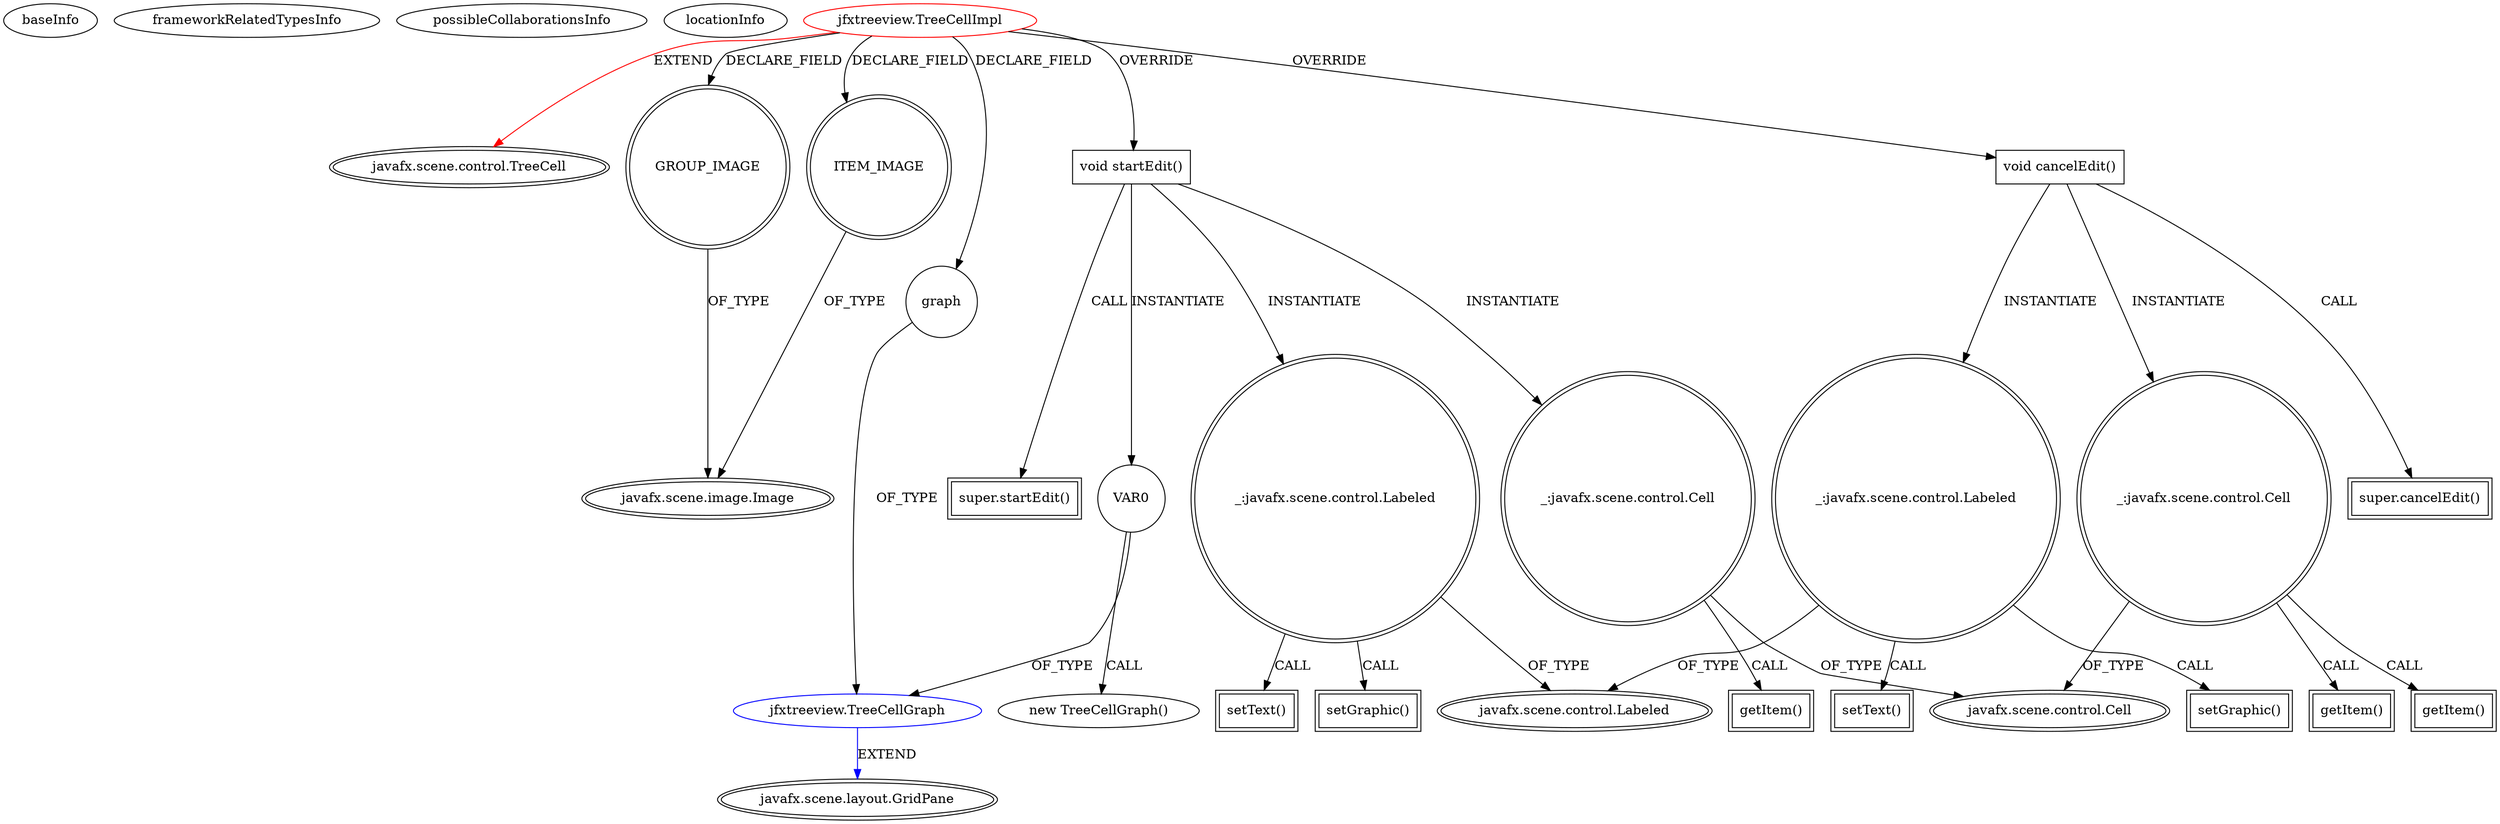 digraph {
baseInfo[graphId=4192,category="extension_graph",isAnonymous=false,possibleRelation=true]
frameworkRelatedTypesInfo[0="javafx.scene.control.TreeCell"]
possibleCollaborationsInfo[0="4192~OVERRIDING_METHOD_DECLARATION-INSTANTIATION-FIELD_DECLARATION-~javafx.scene.control.TreeCell ~javafx.scene.layout.GridPane ~false~false"]
locationInfo[projectName="sipadan2003-JFXTreeView201312",filePath="/sipadan2003-JFXTreeView201312/JFXTreeView201312-master/src/jfxtreeview/TreeCellImpl.java",contextSignature="TreeCellImpl",graphId="4192"]
0[label="jfxtreeview.TreeCellImpl",vertexType="ROOT_CLIENT_CLASS_DECLARATION",isFrameworkType=false,color=red]
1[label="javafx.scene.control.TreeCell",vertexType="FRAMEWORK_CLASS_TYPE",isFrameworkType=true,peripheries=2]
2[label="GROUP_IMAGE",vertexType="FIELD_DECLARATION",isFrameworkType=true,peripheries=2,shape=circle]
3[label="javafx.scene.image.Image",vertexType="FRAMEWORK_CLASS_TYPE",isFrameworkType=true,peripheries=2]
4[label="ITEM_IMAGE",vertexType="FIELD_DECLARATION",isFrameworkType=true,peripheries=2,shape=circle]
6[label="graph",vertexType="FIELD_DECLARATION",isFrameworkType=false,shape=circle]
7[label="jfxtreeview.TreeCellGraph",vertexType="REFERENCE_CLIENT_CLASS_DECLARATION",isFrameworkType=false,color=blue]
8[label="javafx.scene.layout.GridPane",vertexType="FRAMEWORK_CLASS_TYPE",isFrameworkType=true,peripheries=2]
9[label="void startEdit()",vertexType="OVERRIDING_METHOD_DECLARATION",isFrameworkType=false,shape=box]
10[label="super.startEdit()",vertexType="SUPER_CALL",isFrameworkType=true,peripheries=2,shape=box]
12[label="VAR0",vertexType="VARIABLE_EXPRESION",isFrameworkType=false,shape=circle]
11[label="new TreeCellGraph()",vertexType="CONSTRUCTOR_CALL",isFrameworkType=false]
14[label="_:javafx.scene.control.Cell",vertexType="VARIABLE_EXPRESION",isFrameworkType=true,peripheries=2,shape=circle]
16[label="javafx.scene.control.Cell",vertexType="FRAMEWORK_CLASS_TYPE",isFrameworkType=true,peripheries=2]
15[label="getItem()",vertexType="INSIDE_CALL",isFrameworkType=true,peripheries=2,shape=box]
17[label="_:javafx.scene.control.Labeled",vertexType="VARIABLE_EXPRESION",isFrameworkType=true,peripheries=2,shape=circle]
19[label="javafx.scene.control.Labeled",vertexType="FRAMEWORK_CLASS_TYPE",isFrameworkType=true,peripheries=2]
18[label="setText()",vertexType="INSIDE_CALL",isFrameworkType=true,peripheries=2,shape=box]
21[label="setGraphic()",vertexType="INSIDE_CALL",isFrameworkType=true,peripheries=2,shape=box]
22[label="void cancelEdit()",vertexType="OVERRIDING_METHOD_DECLARATION",isFrameworkType=false,shape=box]
23[label="super.cancelEdit()",vertexType="SUPER_CALL",isFrameworkType=true,peripheries=2,shape=box]
24[label="_:javafx.scene.control.Labeled",vertexType="VARIABLE_EXPRESION",isFrameworkType=true,peripheries=2,shape=circle]
25[label="setText()",vertexType="INSIDE_CALL",isFrameworkType=true,peripheries=2,shape=box]
27[label="_:javafx.scene.control.Cell",vertexType="VARIABLE_EXPRESION",isFrameworkType=true,peripheries=2,shape=circle]
28[label="getItem()",vertexType="INSIDE_CALL",isFrameworkType=true,peripheries=2,shape=box]
31[label="setGraphic()",vertexType="INSIDE_CALL",isFrameworkType=true,peripheries=2,shape=box]
33[label="getItem()",vertexType="INSIDE_CALL",isFrameworkType=true,peripheries=2,shape=box]
0->1[label="EXTEND",color=red]
0->2[label="DECLARE_FIELD"]
2->3[label="OF_TYPE"]
0->4[label="DECLARE_FIELD"]
4->3[label="OF_TYPE"]
0->6[label="DECLARE_FIELD"]
7->8[label="EXTEND",color=blue]
6->7[label="OF_TYPE"]
0->9[label="OVERRIDE"]
9->10[label="CALL"]
9->12[label="INSTANTIATE"]
12->7[label="OF_TYPE"]
12->11[label="CALL"]
9->14[label="INSTANTIATE"]
14->16[label="OF_TYPE"]
14->15[label="CALL"]
9->17[label="INSTANTIATE"]
17->19[label="OF_TYPE"]
17->18[label="CALL"]
17->21[label="CALL"]
0->22[label="OVERRIDE"]
22->23[label="CALL"]
22->24[label="INSTANTIATE"]
24->19[label="OF_TYPE"]
24->25[label="CALL"]
22->27[label="INSTANTIATE"]
27->16[label="OF_TYPE"]
27->28[label="CALL"]
24->31[label="CALL"]
27->33[label="CALL"]
}
